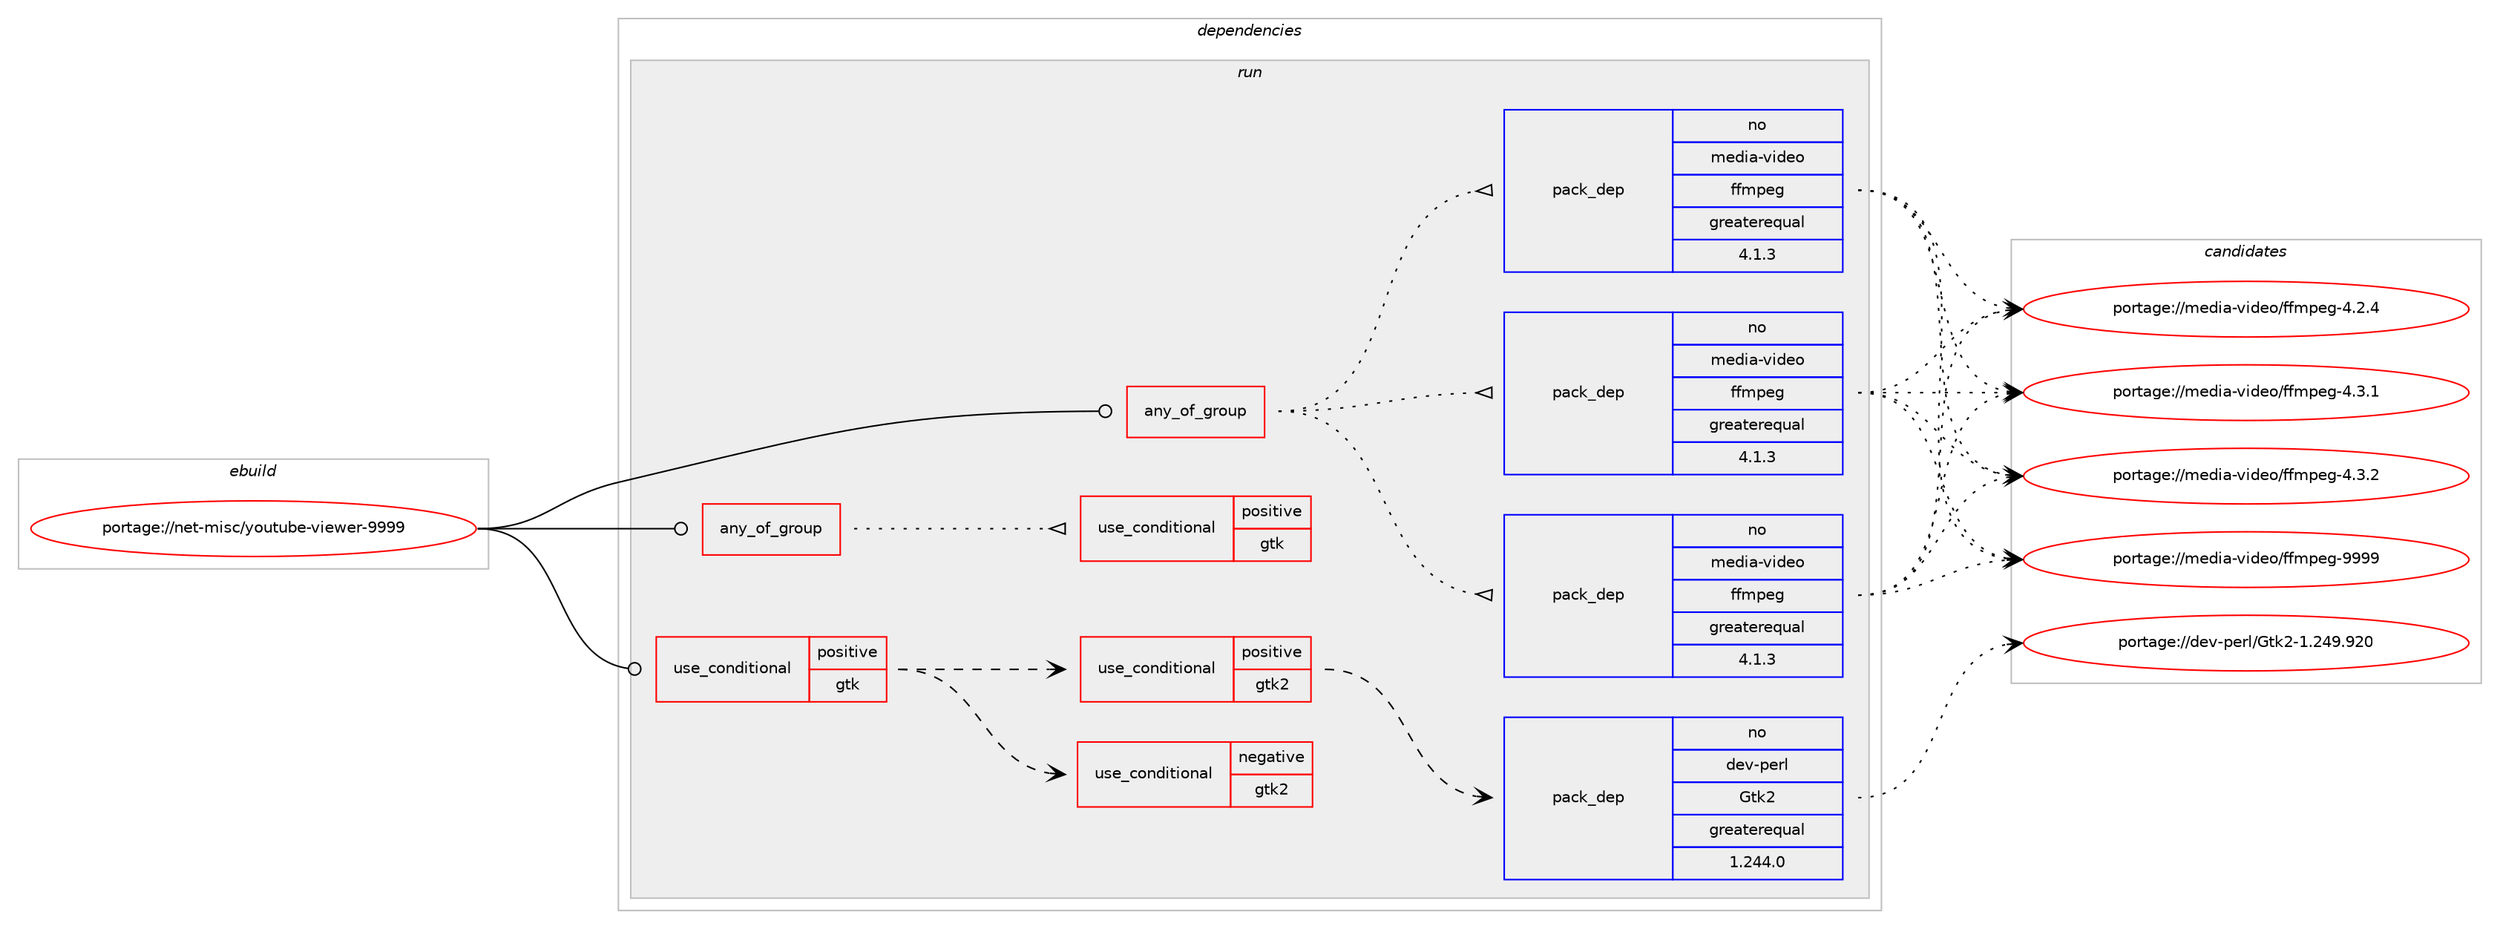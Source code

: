 digraph prolog {

# *************
# Graph options
# *************

newrank=true;
concentrate=true;
compound=true;
graph [rankdir=LR,fontname=Helvetica,fontsize=10,ranksep=1.5];#, ranksep=2.5, nodesep=0.2];
edge  [arrowhead=vee];
node  [fontname=Helvetica,fontsize=10];

# **********
# The ebuild
# **********

subgraph cluster_leftcol {
color=gray;
rank=same;
label=<<i>ebuild</i>>;
id [label="portage://net-misc/youtube-viewer-9999", color=red, width=4, href="../net-misc/youtube-viewer-9999.svg"];
}

# ****************
# The dependencies
# ****************

subgraph cluster_midcol {
color=gray;
label=<<i>dependencies</i>>;
subgraph cluster_compile {
fillcolor="#eeeeee";
style=filled;
label=<<i>compile</i>>;
# *** BEGIN UNKNOWN DEPENDENCY TYPE (TODO) ***
# id -> package_dependency(portage://net-misc/youtube-viewer-9999,install,no,dev-lang,perl,none,[,,],[],[])
# *** END UNKNOWN DEPENDENCY TYPE (TODO) ***

# *** BEGIN UNKNOWN DEPENDENCY TYPE (TODO) ***
# id -> package_dependency(portage://net-misc/youtube-viewer-9999,install,no,dev-perl,Module-Build,none,[,,],[],[])
# *** END UNKNOWN DEPENDENCY TYPE (TODO) ***

}
subgraph cluster_compileandrun {
fillcolor="#eeeeee";
style=filled;
label=<<i>compile and run</i>>;
}
subgraph cluster_run {
fillcolor="#eeeeee";
style=filled;
label=<<i>run</i>>;
subgraph any23 {
dependency1663 [label=<<TABLE BORDER="0" CELLBORDER="1" CELLSPACING="0" CELLPADDING="4"><TR><TD CELLPADDING="10">any_of_group</TD></TR></TABLE>>, shape=none, color=red];subgraph pack606 {
dependency1664 [label=<<TABLE BORDER="0" CELLBORDER="1" CELLSPACING="0" CELLPADDING="4" WIDTH="220"><TR><TD ROWSPAN="6" CELLPADDING="30">pack_dep</TD></TR><TR><TD WIDTH="110">no</TD></TR><TR><TD>media-video</TD></TR><TR><TD>ffmpeg</TD></TR><TR><TD>greaterequal</TD></TR><TR><TD>4.1.3</TD></TR></TABLE>>, shape=none, color=blue];
}
dependency1663:e -> dependency1664:w [weight=20,style="dotted",arrowhead="oinv"];
subgraph pack607 {
dependency1665 [label=<<TABLE BORDER="0" CELLBORDER="1" CELLSPACING="0" CELLPADDING="4" WIDTH="220"><TR><TD ROWSPAN="6" CELLPADDING="30">pack_dep</TD></TR><TR><TD WIDTH="110">no</TD></TR><TR><TD>media-video</TD></TR><TR><TD>ffmpeg</TD></TR><TR><TD>greaterequal</TD></TR><TR><TD>4.1.3</TD></TR></TABLE>>, shape=none, color=blue];
}
dependency1663:e -> dependency1665:w [weight=20,style="dotted",arrowhead="oinv"];
subgraph pack608 {
dependency1666 [label=<<TABLE BORDER="0" CELLBORDER="1" CELLSPACING="0" CELLPADDING="4" WIDTH="220"><TR><TD ROWSPAN="6" CELLPADDING="30">pack_dep</TD></TR><TR><TD WIDTH="110">no</TD></TR><TR><TD>media-video</TD></TR><TR><TD>ffmpeg</TD></TR><TR><TD>greaterequal</TD></TR><TR><TD>4.1.3</TD></TR></TABLE>>, shape=none, color=blue];
}
dependency1663:e -> dependency1666:w [weight=20,style="dotted",arrowhead="oinv"];
}
id:e -> dependency1663:w [weight=20,style="solid",arrowhead="odot"];
subgraph any24 {
dependency1667 [label=<<TABLE BORDER="0" CELLBORDER="1" CELLSPACING="0" CELLPADDING="4"><TR><TD CELLPADDING="10">any_of_group</TD></TR></TABLE>>, shape=none, color=red];# *** BEGIN UNKNOWN DEPENDENCY TYPE (TODO) ***
# dependency1667 -> package_dependency(portage://net-misc/youtube-viewer-9999,run,no,media-video,mpv,none,[,,],[],[])
# *** END UNKNOWN DEPENDENCY TYPE (TODO) ***

# *** BEGIN UNKNOWN DEPENDENCY TYPE (TODO) ***
# dependency1667 -> package_dependency(portage://net-misc/youtube-viewer-9999,run,no,media-video,mplayer,none,[,,],[],[])
# *** END UNKNOWN DEPENDENCY TYPE (TODO) ***

# *** BEGIN UNKNOWN DEPENDENCY TYPE (TODO) ***
# dependency1667 -> package_dependency(portage://net-misc/youtube-viewer-9999,run,no,media-video,vlc,none,[,,],[],[])
# *** END UNKNOWN DEPENDENCY TYPE (TODO) ***

subgraph cond1030 {
dependency1668 [label=<<TABLE BORDER="0" CELLBORDER="1" CELLSPACING="0" CELLPADDING="4"><TR><TD ROWSPAN="3" CELLPADDING="10">use_conditional</TD></TR><TR><TD>positive</TD></TR><TR><TD>gtk</TD></TR></TABLE>>, shape=none, color=red];
# *** BEGIN UNKNOWN DEPENDENCY TYPE (TODO) ***
# dependency1668 -> package_dependency(portage://net-misc/youtube-viewer-9999,run,no,media-video,smplayer,none,[,,],[],[])
# *** END UNKNOWN DEPENDENCY TYPE (TODO) ***

}
dependency1667:e -> dependency1668:w [weight=20,style="dotted",arrowhead="oinv"];
}
id:e -> dependency1667:w [weight=20,style="solid",arrowhead="odot"];
subgraph cond1031 {
dependency1669 [label=<<TABLE BORDER="0" CELLBORDER="1" CELLSPACING="0" CELLPADDING="4"><TR><TD ROWSPAN="3" CELLPADDING="10">use_conditional</TD></TR><TR><TD>positive</TD></TR><TR><TD>gtk</TD></TR></TABLE>>, shape=none, color=red];
subgraph cond1032 {
dependency1670 [label=<<TABLE BORDER="0" CELLBORDER="1" CELLSPACING="0" CELLPADDING="4"><TR><TD ROWSPAN="3" CELLPADDING="10">use_conditional</TD></TR><TR><TD>positive</TD></TR><TR><TD>gtk2</TD></TR></TABLE>>, shape=none, color=red];
subgraph pack609 {
dependency1671 [label=<<TABLE BORDER="0" CELLBORDER="1" CELLSPACING="0" CELLPADDING="4" WIDTH="220"><TR><TD ROWSPAN="6" CELLPADDING="30">pack_dep</TD></TR><TR><TD WIDTH="110">no</TD></TR><TR><TD>dev-perl</TD></TR><TR><TD>Gtk2</TD></TR><TR><TD>greaterequal</TD></TR><TR><TD>1.244.0</TD></TR></TABLE>>, shape=none, color=blue];
}
dependency1670:e -> dependency1671:w [weight=20,style="dashed",arrowhead="vee"];
}
dependency1669:e -> dependency1670:w [weight=20,style="dashed",arrowhead="vee"];
subgraph cond1033 {
dependency1672 [label=<<TABLE BORDER="0" CELLBORDER="1" CELLSPACING="0" CELLPADDING="4"><TR><TD ROWSPAN="3" CELLPADDING="10">use_conditional</TD></TR><TR><TD>negative</TD></TR><TR><TD>gtk2</TD></TR></TABLE>>, shape=none, color=red];
# *** BEGIN UNKNOWN DEPENDENCY TYPE (TODO) ***
# dependency1672 -> package_dependency(portage://net-misc/youtube-viewer-9999,run,no,dev-perl,Gtk3,none,[,,],[],[])
# *** END UNKNOWN DEPENDENCY TYPE (TODO) ***

}
dependency1669:e -> dependency1672:w [weight=20,style="dashed",arrowhead="vee"];
# *** BEGIN UNKNOWN DEPENDENCY TYPE (TODO) ***
# dependency1669 -> package_dependency(portage://net-misc/youtube-viewer-9999,run,no,dev-perl,File-ShareDir,none,[,,],[],[])
# *** END UNKNOWN DEPENDENCY TYPE (TODO) ***

# *** BEGIN UNKNOWN DEPENDENCY TYPE (TODO) ***
# dependency1669 -> package_dependency(portage://net-misc/youtube-viewer-9999,run,no,virtual,freedesktop-icon-theme,none,[,,],[],[])
# *** END UNKNOWN DEPENDENCY TYPE (TODO) ***

# *** BEGIN UNKNOWN DEPENDENCY TYPE (TODO) ***
# dependency1669 -> package_dependency(portage://net-misc/youtube-viewer-9999,run,no,x11-libs,gdk-pixbuf,none,[,,],[slot(2)],[use(enable(jpeg),none)])
# *** END UNKNOWN DEPENDENCY TYPE (TODO) ***

}
id:e -> dependency1669:w [weight=20,style="solid",arrowhead="odot"];
# *** BEGIN UNKNOWN DEPENDENCY TYPE (TODO) ***
# id -> package_dependency(portage://net-misc/youtube-viewer-9999,run,no,dev-lang,perl,none,[,,],any_same_slot,[])
# *** END UNKNOWN DEPENDENCY TYPE (TODO) ***

# *** BEGIN UNKNOWN DEPENDENCY TYPE (TODO) ***
# id -> package_dependency(portage://net-misc/youtube-viewer-9999,run,no,dev-perl,Data-Dump,none,[,,],[],[])
# *** END UNKNOWN DEPENDENCY TYPE (TODO) ***

# *** BEGIN UNKNOWN DEPENDENCY TYPE (TODO) ***
# id -> package_dependency(portage://net-misc/youtube-viewer-9999,run,no,dev-perl,JSON,none,[,,],[],[])
# *** END UNKNOWN DEPENDENCY TYPE (TODO) ***

# *** BEGIN UNKNOWN DEPENDENCY TYPE (TODO) ***
# id -> package_dependency(portage://net-misc/youtube-viewer-9999,run,no,dev-perl,LWP-Protocol-https,none,[,,],[],[])
# *** END UNKNOWN DEPENDENCY TYPE (TODO) ***

# *** BEGIN UNKNOWN DEPENDENCY TYPE (TODO) ***
# id -> package_dependency(portage://net-misc/youtube-viewer-9999,run,no,dev-perl,Term-ReadLine-Gnu,none,[,,],[],[])
# *** END UNKNOWN DEPENDENCY TYPE (TODO) ***

# *** BEGIN UNKNOWN DEPENDENCY TYPE (TODO) ***
# id -> package_dependency(portage://net-misc/youtube-viewer-9999,run,no,dev-perl,libwww-perl,none,[,,],[],[use(enable(ssl),none)])
# *** END UNKNOWN DEPENDENCY TYPE (TODO) ***

# *** BEGIN UNKNOWN DEPENDENCY TYPE (TODO) ***
# id -> package_dependency(portage://net-misc/youtube-viewer-9999,run,no,virtual,perl-Encode,none,[,,],[],[])
# *** END UNKNOWN DEPENDENCY TYPE (TODO) ***

# *** BEGIN UNKNOWN DEPENDENCY TYPE (TODO) ***
# id -> package_dependency(portage://net-misc/youtube-viewer-9999,run,no,virtual,perl-File-Path,none,[,,],[],[])
# *** END UNKNOWN DEPENDENCY TYPE (TODO) ***

# *** BEGIN UNKNOWN DEPENDENCY TYPE (TODO) ***
# id -> package_dependency(portage://net-misc/youtube-viewer-9999,run,no,virtual,perl-File-Spec,none,[,,],[],[])
# *** END UNKNOWN DEPENDENCY TYPE (TODO) ***

# *** BEGIN UNKNOWN DEPENDENCY TYPE (TODO) ***
# id -> package_dependency(portage://net-misc/youtube-viewer-9999,run,no,virtual,perl-Getopt-Long,none,[,,],[],[])
# *** END UNKNOWN DEPENDENCY TYPE (TODO) ***

# *** BEGIN UNKNOWN DEPENDENCY TYPE (TODO) ***
# id -> package_dependency(portage://net-misc/youtube-viewer-9999,run,no,virtual,perl-Scalar-List-Utils,none,[,,],[],[])
# *** END UNKNOWN DEPENDENCY TYPE (TODO) ***

# *** BEGIN UNKNOWN DEPENDENCY TYPE (TODO) ***
# id -> package_dependency(portage://net-misc/youtube-viewer-9999,run,no,virtual,perl-Term-ANSIColor,none,[,,],[],[])
# *** END UNKNOWN DEPENDENCY TYPE (TODO) ***

# *** BEGIN UNKNOWN DEPENDENCY TYPE (TODO) ***
# id -> package_dependency(portage://net-misc/youtube-viewer-9999,run,no,virtual,perl-Term-ReadLine,none,[,,],[],[])
# *** END UNKNOWN DEPENDENCY TYPE (TODO) ***

# *** BEGIN UNKNOWN DEPENDENCY TYPE (TODO) ***
# id -> package_dependency(portage://net-misc/youtube-viewer-9999,run,no,virtual,perl-Text-ParseWords,none,[,,],[],[])
# *** END UNKNOWN DEPENDENCY TYPE (TODO) ***

# *** BEGIN UNKNOWN DEPENDENCY TYPE (TODO) ***
# id -> package_dependency(portage://net-misc/youtube-viewer-9999,run,no,virtual,perl-Text-Tabs+Wrap,none,[,,],[],[])
# *** END UNKNOWN DEPENDENCY TYPE (TODO) ***

}
}

# **************
# The candidates
# **************

subgraph cluster_choices {
rank=same;
color=gray;
label=<<i>candidates</i>>;

subgraph choice606 {
color=black;
nodesep=1;
choice109101100105974511810510010111147102102109112101103455246504652 [label="portage://media-video/ffmpeg-4.2.4", color=red, width=4,href="../media-video/ffmpeg-4.2.4.svg"];
choice109101100105974511810510010111147102102109112101103455246514649 [label="portage://media-video/ffmpeg-4.3.1", color=red, width=4,href="../media-video/ffmpeg-4.3.1.svg"];
choice109101100105974511810510010111147102102109112101103455246514650 [label="portage://media-video/ffmpeg-4.3.2", color=red, width=4,href="../media-video/ffmpeg-4.3.2.svg"];
choice1091011001059745118105100101111471021021091121011034557575757 [label="portage://media-video/ffmpeg-9999", color=red, width=4,href="../media-video/ffmpeg-9999.svg"];
dependency1664:e -> choice109101100105974511810510010111147102102109112101103455246504652:w [style=dotted,weight="100"];
dependency1664:e -> choice109101100105974511810510010111147102102109112101103455246514649:w [style=dotted,weight="100"];
dependency1664:e -> choice109101100105974511810510010111147102102109112101103455246514650:w [style=dotted,weight="100"];
dependency1664:e -> choice1091011001059745118105100101111471021021091121011034557575757:w [style=dotted,weight="100"];
}
subgraph choice607 {
color=black;
nodesep=1;
choice109101100105974511810510010111147102102109112101103455246504652 [label="portage://media-video/ffmpeg-4.2.4", color=red, width=4,href="../media-video/ffmpeg-4.2.4.svg"];
choice109101100105974511810510010111147102102109112101103455246514649 [label="portage://media-video/ffmpeg-4.3.1", color=red, width=4,href="../media-video/ffmpeg-4.3.1.svg"];
choice109101100105974511810510010111147102102109112101103455246514650 [label="portage://media-video/ffmpeg-4.3.2", color=red, width=4,href="../media-video/ffmpeg-4.3.2.svg"];
choice1091011001059745118105100101111471021021091121011034557575757 [label="portage://media-video/ffmpeg-9999", color=red, width=4,href="../media-video/ffmpeg-9999.svg"];
dependency1665:e -> choice109101100105974511810510010111147102102109112101103455246504652:w [style=dotted,weight="100"];
dependency1665:e -> choice109101100105974511810510010111147102102109112101103455246514649:w [style=dotted,weight="100"];
dependency1665:e -> choice109101100105974511810510010111147102102109112101103455246514650:w [style=dotted,weight="100"];
dependency1665:e -> choice1091011001059745118105100101111471021021091121011034557575757:w [style=dotted,weight="100"];
}
subgraph choice608 {
color=black;
nodesep=1;
choice109101100105974511810510010111147102102109112101103455246504652 [label="portage://media-video/ffmpeg-4.2.4", color=red, width=4,href="../media-video/ffmpeg-4.2.4.svg"];
choice109101100105974511810510010111147102102109112101103455246514649 [label="portage://media-video/ffmpeg-4.3.1", color=red, width=4,href="../media-video/ffmpeg-4.3.1.svg"];
choice109101100105974511810510010111147102102109112101103455246514650 [label="portage://media-video/ffmpeg-4.3.2", color=red, width=4,href="../media-video/ffmpeg-4.3.2.svg"];
choice1091011001059745118105100101111471021021091121011034557575757 [label="portage://media-video/ffmpeg-9999", color=red, width=4,href="../media-video/ffmpeg-9999.svg"];
dependency1666:e -> choice109101100105974511810510010111147102102109112101103455246504652:w [style=dotted,weight="100"];
dependency1666:e -> choice109101100105974511810510010111147102102109112101103455246514649:w [style=dotted,weight="100"];
dependency1666:e -> choice109101100105974511810510010111147102102109112101103455246514650:w [style=dotted,weight="100"];
dependency1666:e -> choice1091011001059745118105100101111471021021091121011034557575757:w [style=dotted,weight="100"];
}
subgraph choice609 {
color=black;
nodesep=1;
choice1001011184511210111410847711161075045494650525746575048 [label="portage://dev-perl/Gtk2-1.249.920", color=red, width=4,href="../dev-perl/Gtk2-1.249.920.svg"];
dependency1671:e -> choice1001011184511210111410847711161075045494650525746575048:w [style=dotted,weight="100"];
}
}

}
